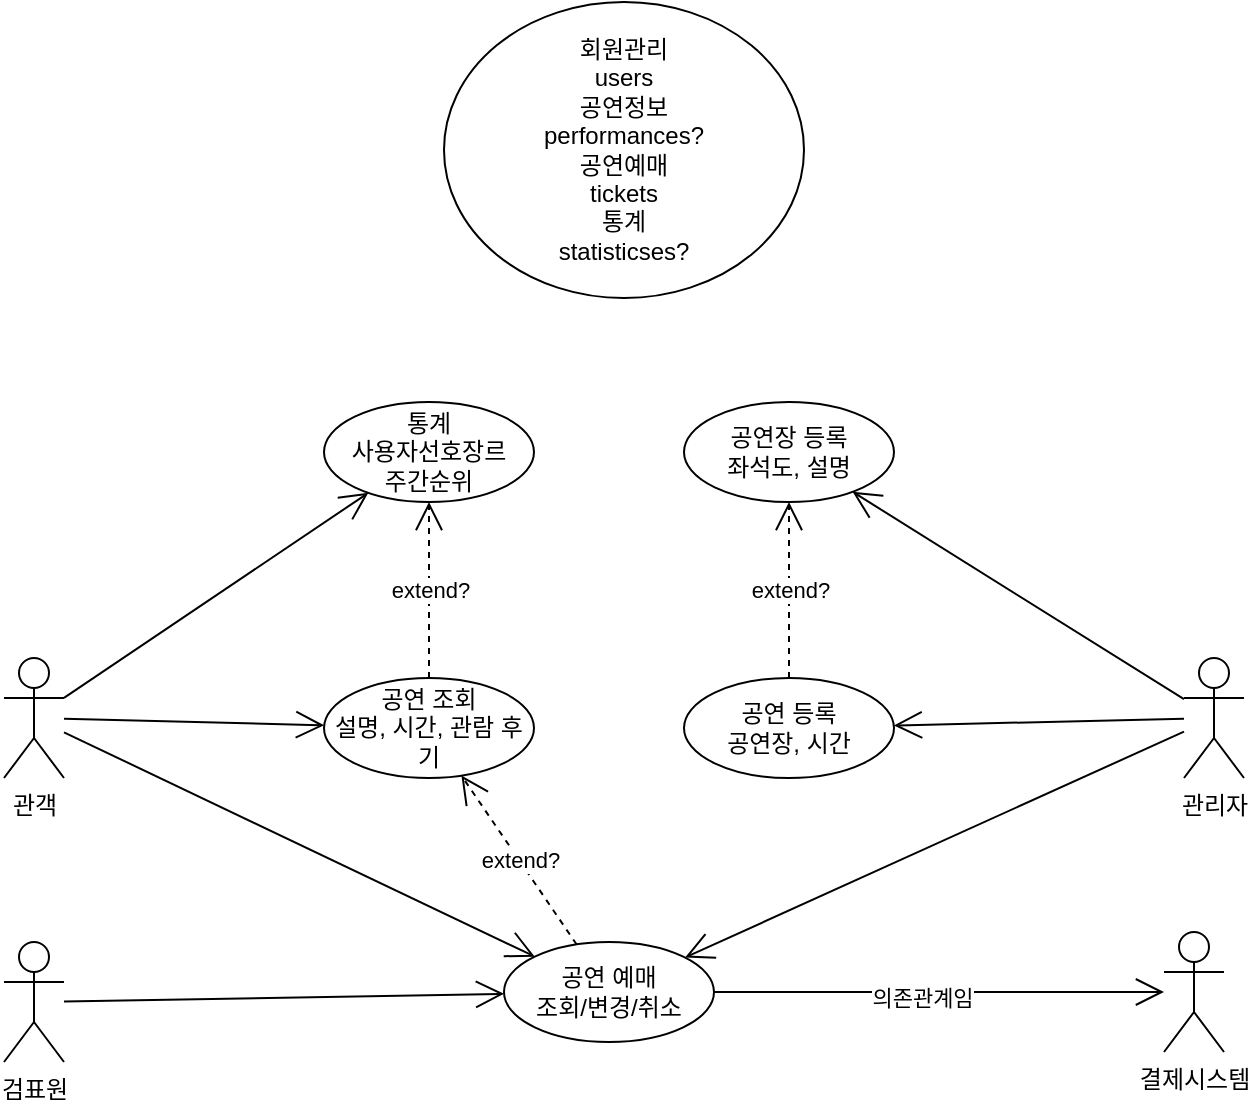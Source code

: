 <mxfile version="19.0.1" type="github" pages="2">
  <diagram id="mqK4kMpAI8Hw3ujEgYIB" name="usecase">
    <mxGraphModel dx="1123" dy="819" grid="1" gridSize="10" guides="1" tooltips="1" connect="1" arrows="1" fold="1" page="1" pageScale="1" pageWidth="1169" pageHeight="827" math="0" shadow="0">
      <root>
        <mxCell id="0" />
        <mxCell id="1" parent="0" />
        <mxCell id="tOgcq0GgagfdtxYcJej9-1" value="관객" style="shape=umlActor;verticalLabelPosition=bottom;verticalAlign=top;html=1;outlineConnect=0;" parent="1" vertex="1">
          <mxGeometry x="200" y="398" width="30" height="60" as="geometry" />
        </mxCell>
        <mxCell id="OEuHIVzh_DNf39XRjNOx-1" value="관리자" style="shape=umlActor;verticalLabelPosition=bottom;verticalAlign=top;html=1;outlineConnect=0;" parent="1" vertex="1">
          <mxGeometry x="790" y="398" width="30" height="60" as="geometry" />
        </mxCell>
        <mxCell id="9_AkcLnm12QB7tInCQXO-1" value="공연 등록&lt;br&gt;공연장, 시간" style="ellipse;whiteSpace=wrap;html=1;verticalAlign=middle;" parent="1" vertex="1">
          <mxGeometry x="540" y="408" width="105" height="50" as="geometry" />
        </mxCell>
        <mxCell id="9_AkcLnm12QB7tInCQXO-2" value="공연장 등록&lt;br&gt;좌석도, 설명" style="ellipse;whiteSpace=wrap;html=1;verticalAlign=middle;" parent="1" vertex="1">
          <mxGeometry x="540" y="270" width="105" height="50" as="geometry" />
        </mxCell>
        <mxCell id="cjTMBxp2-w8zUOzAaKwB-1" value="공연 조회&lt;br&gt;설명, 시간, 관람 후기" style="ellipse;whiteSpace=wrap;html=1;verticalAlign=middle;" parent="1" vertex="1">
          <mxGeometry x="360" y="408" width="105" height="50" as="geometry" />
        </mxCell>
        <mxCell id="cjTMBxp2-w8zUOzAaKwB-2" value="공연 예매&lt;br&gt;조회/변경/취소" style="ellipse;whiteSpace=wrap;html=1;verticalAlign=middle;" parent="1" vertex="1">
          <mxGeometry x="450" y="540" width="105" height="50" as="geometry" />
        </mxCell>
        <mxCell id="LXiljwWNgDDm90cMRyLn-1" value="통계&lt;br&gt;사용자선호장르&lt;br&gt;주간순위" style="ellipse;whiteSpace=wrap;html=1;verticalAlign=middle;" parent="1" vertex="1">
          <mxGeometry x="360" y="270" width="105" height="50" as="geometry" />
        </mxCell>
        <mxCell id="1RQtIIMA2JgJQelL4JA_-1" value="회원관리&lt;br&gt;users&lt;br&gt;공연정보&lt;br&gt;performances?&lt;br&gt;공연예매&lt;br&gt;tickets&lt;br&gt;통계&lt;br&gt;statisticses?" style="ellipse;whiteSpace=wrap;html=1;verticalAlign=middle;" parent="1" vertex="1">
          <mxGeometry x="420" y="70" width="180" height="148" as="geometry" />
        </mxCell>
        <mxCell id="1RQtIIMA2JgJQelL4JA_-3" value="extend?" style="endArrow=open;endSize=12;dashed=1;html=1;rounded=0;verticalAlign=middle;" parent="1" source="9_AkcLnm12QB7tInCQXO-1" target="9_AkcLnm12QB7tInCQXO-2" edge="1">
          <mxGeometry width="160" relative="1" as="geometry">
            <mxPoint x="570" y="523" as="sourcePoint" />
            <mxPoint x="730" y="523" as="targetPoint" />
          </mxGeometry>
        </mxCell>
        <mxCell id="1RQtIIMA2JgJQelL4JA_-7" value="" style="endArrow=open;endFill=1;endSize=12;html=1;rounded=0;verticalAlign=middle;" parent="1" source="OEuHIVzh_DNf39XRjNOx-1" target="9_AkcLnm12QB7tInCQXO-2" edge="1">
          <mxGeometry width="160" relative="1" as="geometry">
            <mxPoint x="539" y="520" as="sourcePoint" />
            <mxPoint x="699" y="520" as="targetPoint" />
          </mxGeometry>
        </mxCell>
        <mxCell id="1RQtIIMA2JgJQelL4JA_-8" value="" style="endArrow=open;endFill=1;endSize=12;html=1;rounded=0;verticalAlign=middle;" parent="1" source="OEuHIVzh_DNf39XRjNOx-1" target="9_AkcLnm12QB7tInCQXO-1" edge="1">
          <mxGeometry width="160" relative="1" as="geometry">
            <mxPoint x="909" y="561.361" as="sourcePoint" />
            <mxPoint x="769.95" y="500.002" as="targetPoint" />
          </mxGeometry>
        </mxCell>
        <mxCell id="1RQtIIMA2JgJQelL4JA_-9" value="extend?" style="endArrow=open;endSize=12;dashed=1;html=1;rounded=0;verticalAlign=middle;" parent="1" source="cjTMBxp2-w8zUOzAaKwB-2" target="cjTMBxp2-w8zUOzAaKwB-1" edge="1">
          <mxGeometry width="160" relative="1" as="geometry">
            <mxPoint x="582.5" y="550" as="sourcePoint" />
            <mxPoint x="582.5" y="440" as="targetPoint" />
          </mxGeometry>
        </mxCell>
        <mxCell id="1RQtIIMA2JgJQelL4JA_-10" value="" style="endArrow=open;endFill=1;endSize=12;html=1;rounded=0;verticalAlign=middle;" parent="1" source="tOgcq0GgagfdtxYcJej9-1" target="cjTMBxp2-w8zUOzAaKwB-1" edge="1">
          <mxGeometry width="160" relative="1" as="geometry">
            <mxPoint x="298.16" y="372.157" as="sourcePoint" />
            <mxPoint x="150.001" y="310.004" as="targetPoint" />
          </mxGeometry>
        </mxCell>
        <mxCell id="1RQtIIMA2JgJQelL4JA_-11" value="" style="endArrow=open;endFill=1;endSize=12;html=1;rounded=0;verticalAlign=middle;" parent="1" source="tOgcq0GgagfdtxYcJej9-1" target="cjTMBxp2-w8zUOzAaKwB-2" edge="1">
          <mxGeometry width="160" relative="1" as="geometry">
            <mxPoint x="250" y="474.804" as="sourcePoint" />
            <mxPoint x="380.095" y="429.74" as="targetPoint" />
          </mxGeometry>
        </mxCell>
        <mxCell id="1RQtIIMA2JgJQelL4JA_-12" value="extend?" style="endArrow=open;endSize=12;dashed=1;html=1;rounded=0;verticalAlign=middle;" parent="1" source="cjTMBxp2-w8zUOzAaKwB-1" target="LXiljwWNgDDm90cMRyLn-1" edge="1">
          <mxGeometry width="160" relative="1" as="geometry">
            <mxPoint x="422.5" y="550" as="sourcePoint" />
            <mxPoint x="422.5" y="440" as="targetPoint" />
          </mxGeometry>
        </mxCell>
        <mxCell id="IFXb_T232woT5W2AGb7N-1" value="" style="endArrow=open;endFill=1;endSize=12;html=1;rounded=0;verticalAlign=middle;" parent="1" source="tOgcq0GgagfdtxYcJej9-1" target="LXiljwWNgDDm90cMRyLn-1" edge="1">
          <mxGeometry width="160" relative="1" as="geometry">
            <mxPoint x="250" y="474.804" as="sourcePoint" />
            <mxPoint x="380.095" y="429.74" as="targetPoint" />
          </mxGeometry>
        </mxCell>
        <mxCell id="IFXb_T232woT5W2AGb7N-2" value="" style="endArrow=open;endFill=1;endSize=12;html=1;rounded=0;verticalAlign=middle;" parent="1" source="OEuHIVzh_DNf39XRjNOx-1" target="cjTMBxp2-w8zUOzAaKwB-2" edge="1">
          <mxGeometry width="160" relative="1" as="geometry">
            <mxPoint x="800" y="475.415" as="sourcePoint" />
            <mxPoint x="646.642" y="428.534" as="targetPoint" />
          </mxGeometry>
        </mxCell>
        <mxCell id="1_mIp76XoMTYMMlnuhH1-1" value="결제시스템" style="shape=umlActor;verticalLabelPosition=bottom;verticalAlign=top;html=1;" vertex="1" parent="1">
          <mxGeometry x="780" y="535" width="30" height="60" as="geometry" />
        </mxCell>
        <mxCell id="1_mIp76XoMTYMMlnuhH1-2" value="" style="endArrow=open;endFill=1;endSize=12;html=1;rounded=0;verticalAlign=middle;" edge="1" parent="1" source="cjTMBxp2-w8zUOzAaKwB-2" target="1_mIp76XoMTYMMlnuhH1-1">
          <mxGeometry width="160" relative="1" as="geometry">
            <mxPoint x="600.1" y="620.003" as="sourcePoint" />
            <mxPoint x="819.999" y="695.259" as="targetPoint" />
          </mxGeometry>
        </mxCell>
        <mxCell id="1_mIp76XoMTYMMlnuhH1-3" value="의존관계임" style="edgeLabel;html=1;align=center;verticalAlign=middle;resizable=0;points=[];" vertex="1" connectable="0" parent="1_mIp76XoMTYMMlnuhH1-2">
          <mxGeometry x="-0.076" y="-3" relative="1" as="geometry">
            <mxPoint as="offset" />
          </mxGeometry>
        </mxCell>
        <mxCell id="1_mIp76XoMTYMMlnuhH1-4" value="검표원" style="shape=umlActor;verticalLabelPosition=bottom;verticalAlign=top;html=1;outlineConnect=0;" vertex="1" parent="1">
          <mxGeometry x="200" y="540" width="30" height="60" as="geometry" />
        </mxCell>
        <mxCell id="1_mIp76XoMTYMMlnuhH1-5" value="" style="endArrow=open;endFill=1;endSize=12;html=1;rounded=0;verticalAlign=middle;" edge="1" parent="1" source="1_mIp76XoMTYMMlnuhH1-4" target="cjTMBxp2-w8zUOzAaKwB-2">
          <mxGeometry width="160" relative="1" as="geometry">
            <mxPoint x="240" y="445.146" as="sourcePoint" />
            <mxPoint x="475.422" y="557.301" as="targetPoint" />
          </mxGeometry>
        </mxCell>
      </root>
    </mxGraphModel>
  </diagram>
  <diagram name="usecase2" id="K6epHLBiM-Ys8TJI44Jy">
    <mxGraphModel dx="1209" dy="882" grid="1" gridSize="10" guides="1" tooltips="1" connect="1" arrows="1" fold="1" page="1" pageScale="1" pageWidth="1169" pageHeight="827" math="0" shadow="0">
      <root>
        <mxCell id="ccDAl2KC0UJpjmI0Pp02-0" />
        <mxCell id="ccDAl2KC0UJpjmI0Pp02-1" parent="ccDAl2KC0UJpjmI0Pp02-0" />
        <mxCell id="uMjWsp9wk_qZjeEfq1Hw-11" value="" style="group" vertex="1" connectable="0" parent="ccDAl2KC0UJpjmI0Pp02-1">
          <mxGeometry x="420" y="293.5" width="210" height="120" as="geometry" />
        </mxCell>
        <mxCell id="uMjWsp9wk_qZjeEfq1Hw-6" value="program" style="shape=folder;fontStyle=1;spacingTop=10;tabWidth=40;tabHeight=14;tabPosition=left;html=1;" vertex="1" parent="uMjWsp9wk_qZjeEfq1Hw-11">
          <mxGeometry width="210" height="120" as="geometry" />
        </mxCell>
        <mxCell id="fR6CF-t2l3BCQe7vOtbq-4" value="" style="group" vertex="1" connectable="0" parent="uMjWsp9wk_qZjeEfq1Hw-11">
          <mxGeometry x="5" y="30" width="195" height="80" as="geometry" />
        </mxCell>
        <mxCell id="uMjWsp9wk_qZjeEfq1Hw-8" value="공연 목록" style="ellipse;whiteSpace=wrap;html=1;verticalAlign=middle;" vertex="1" parent="fR6CF-t2l3BCQe7vOtbq-4">
          <mxGeometry width="80" height="30" as="geometry" />
        </mxCell>
        <mxCell id="uMjWsp9wk_qZjeEfq1Hw-9" value="공연 상세정보" style="ellipse;whiteSpace=wrap;html=1;verticalAlign=middle;" vertex="1" parent="fR6CF-t2l3BCQe7vOtbq-4">
          <mxGeometry x="115" width="80" height="30" as="geometry" />
        </mxCell>
        <mxCell id="uMjWsp9wk_qZjeEfq1Hw-10" value="관람평" style="ellipse;whiteSpace=wrap;html=1;verticalAlign=middle;" vertex="1" parent="fR6CF-t2l3BCQe7vOtbq-4">
          <mxGeometry y="50" width="80" height="30" as="geometry" />
        </mxCell>
        <mxCell id="fR6CF-t2l3BCQe7vOtbq-3" value="공연 등록&lt;br&gt;공연장/시간" style="ellipse;whiteSpace=wrap;html=1;verticalAlign=middle;" vertex="1" parent="fR6CF-t2l3BCQe7vOtbq-4">
          <mxGeometry x="115" y="50" width="80" height="30" as="geometry" />
        </mxCell>
        <mxCell id="uMjWsp9wk_qZjeEfq1Hw-17" value="" style="group" vertex="1" connectable="0" parent="ccDAl2KC0UJpjmI0Pp02-1">
          <mxGeometry x="700" y="60" width="210" height="120" as="geometry" />
        </mxCell>
        <mxCell id="uMjWsp9wk_qZjeEfq1Hw-18" value="공연장" style="shape=folder;fontStyle=1;spacingTop=10;tabWidth=40;tabHeight=14;tabPosition=left;html=1;" vertex="1" parent="uMjWsp9wk_qZjeEfq1Hw-17">
          <mxGeometry width="210" height="120" as="geometry" />
        </mxCell>
        <mxCell id="uMjWsp9wk_qZjeEfq1Hw-19" value="생성&lt;br&gt;정보/좌석도" style="ellipse;whiteSpace=wrap;html=1;verticalAlign=middle;" vertex="1" parent="uMjWsp9wk_qZjeEfq1Hw-17">
          <mxGeometry x="5" y="30" width="80" height="30" as="geometry" />
        </mxCell>
        <mxCell id="uMjWsp9wk_qZjeEfq1Hw-20" value="변경" style="ellipse;whiteSpace=wrap;html=1;verticalAlign=middle;" vertex="1" parent="uMjWsp9wk_qZjeEfq1Hw-17">
          <mxGeometry x="120" y="30" width="80" height="30" as="geometry" />
        </mxCell>
        <mxCell id="uMjWsp9wk_qZjeEfq1Hw-21" value="삭제" style="ellipse;whiteSpace=wrap;html=1;verticalAlign=middle;" vertex="1" parent="uMjWsp9wk_qZjeEfq1Hw-17">
          <mxGeometry x="120" y="80" width="80" height="30" as="geometry" />
        </mxCell>
        <mxCell id="fR6CF-t2l3BCQe7vOtbq-0" value="조회" style="ellipse;whiteSpace=wrap;html=1;verticalAlign=middle;" vertex="1" parent="uMjWsp9wk_qZjeEfq1Hw-17">
          <mxGeometry x="5" y="80" width="80" height="30" as="geometry" />
        </mxCell>
        <mxCell id="uMjWsp9wk_qZjeEfq1Hw-5" value="" style="group" vertex="1" connectable="0" parent="ccDAl2KC0UJpjmI0Pp02-1">
          <mxGeometry x="500" y="600" width="210" height="120" as="geometry" />
        </mxCell>
        <mxCell id="uMjWsp9wk_qZjeEfq1Hw-0" value="reservation" style="shape=folder;fontStyle=1;spacingTop=10;tabWidth=40;tabHeight=14;tabPosition=left;html=1;" vertex="1" parent="uMjWsp9wk_qZjeEfq1Hw-5">
          <mxGeometry width="210" height="120" as="geometry" />
        </mxCell>
        <mxCell id="uMjWsp9wk_qZjeEfq1Hw-1" value="예매" style="ellipse;whiteSpace=wrap;html=1;verticalAlign=middle;" vertex="1" parent="uMjWsp9wk_qZjeEfq1Hw-5">
          <mxGeometry x="10" y="30" width="80" height="30" as="geometry" />
        </mxCell>
        <mxCell id="uMjWsp9wk_qZjeEfq1Hw-2" value="조회" style="ellipse;whiteSpace=wrap;html=1;verticalAlign=middle;" vertex="1" parent="uMjWsp9wk_qZjeEfq1Hw-5">
          <mxGeometry x="10" y="70" width="80" height="30" as="geometry" />
        </mxCell>
        <mxCell id="uMjWsp9wk_qZjeEfq1Hw-3" value="취소" style="ellipse;whiteSpace=wrap;html=1;verticalAlign=middle;" vertex="1" parent="uMjWsp9wk_qZjeEfq1Hw-5">
          <mxGeometry x="115" y="30" width="80" height="30" as="geometry" />
        </mxCell>
        <mxCell id="uMjWsp9wk_qZjeEfq1Hw-4" value="변경" style="ellipse;whiteSpace=wrap;html=1;verticalAlign=middle;" vertex="1" parent="uMjWsp9wk_qZjeEfq1Hw-5">
          <mxGeometry x="115" y="70" width="80" height="30" as="geometry" />
        </mxCell>
        <mxCell id="ccDAl2KC0UJpjmI0Pp02-2" value="관객" style="shape=umlActor;verticalLabelPosition=bottom;verticalAlign=top;html=1;outlineConnect=0;" vertex="1" parent="ccDAl2KC0UJpjmI0Pp02-1">
          <mxGeometry x="130" y="340" width="30" height="60" as="geometry" />
        </mxCell>
        <mxCell id="ccDAl2KC0UJpjmI0Pp02-3" value="관리자" style="shape=umlActor;verticalLabelPosition=bottom;verticalAlign=top;html=1;outlineConnect=0;" vertex="1" parent="ccDAl2KC0UJpjmI0Pp02-1">
          <mxGeometry x="960" y="340" width="30" height="60" as="geometry" />
        </mxCell>
        <mxCell id="ccDAl2KC0UJpjmI0Pp02-10" value="extend?" style="endArrow=open;endSize=12;dashed=1;html=1;rounded=0;verticalAlign=middle;" edge="1" parent="ccDAl2KC0UJpjmI0Pp02-1" source="uMjWsp9wk_qZjeEfq1Hw-6" target="fR6CF-t2l3BCQe7vOtbq-0">
          <mxGeometry width="160" relative="1" as="geometry">
            <mxPoint x="690" y="413" as="sourcePoint" />
            <mxPoint x="850" y="413" as="targetPoint" />
          </mxGeometry>
        </mxCell>
        <mxCell id="ccDAl2KC0UJpjmI0Pp02-11" value="" style="endArrow=open;endFill=1;endSize=12;html=1;rounded=0;verticalAlign=middle;" edge="1" parent="ccDAl2KC0UJpjmI0Pp02-1" source="ccDAl2KC0UJpjmI0Pp02-3" target="uMjWsp9wk_qZjeEfq1Hw-18">
          <mxGeometry width="160" relative="1" as="geometry">
            <mxPoint x="659" y="410" as="sourcePoint" />
            <mxPoint x="819" y="410" as="targetPoint" />
          </mxGeometry>
        </mxCell>
        <mxCell id="ccDAl2KC0UJpjmI0Pp02-12" value="" style="endArrow=open;endFill=1;endSize=12;html=1;rounded=0;verticalAlign=middle;" edge="1" parent="ccDAl2KC0UJpjmI0Pp02-1" source="ccDAl2KC0UJpjmI0Pp02-3" target="fR6CF-t2l3BCQe7vOtbq-3">
          <mxGeometry width="160" relative="1" as="geometry">
            <mxPoint x="1029" y="451.361" as="sourcePoint" />
            <mxPoint x="690" y="440" as="targetPoint" />
          </mxGeometry>
        </mxCell>
        <mxCell id="ccDAl2KC0UJpjmI0Pp02-13" value="extend?" style="endArrow=open;endSize=12;dashed=1;html=1;rounded=0;verticalAlign=middle;" edge="1" parent="ccDAl2KC0UJpjmI0Pp02-1" source="uMjWsp9wk_qZjeEfq1Hw-1" target="uMjWsp9wk_qZjeEfq1Hw-6">
          <mxGeometry width="160" relative="1" as="geometry">
            <mxPoint x="450" y="630" as="sourcePoint" />
            <mxPoint x="582.5" y="440" as="targetPoint" />
          </mxGeometry>
        </mxCell>
        <mxCell id="ccDAl2KC0UJpjmI0Pp02-14" value="" style="endArrow=open;endFill=1;endSize=12;html=1;rounded=0;verticalAlign=middle;" edge="1" parent="ccDAl2KC0UJpjmI0Pp02-1" source="ccDAl2KC0UJpjmI0Pp02-2" target="uMjWsp9wk_qZjeEfq1Hw-6">
          <mxGeometry width="160" relative="1" as="geometry">
            <mxPoint x="200.66" y="252.157" as="sourcePoint" />
            <mxPoint x="52.501" y="190.004" as="targetPoint" />
          </mxGeometry>
        </mxCell>
        <mxCell id="ccDAl2KC0UJpjmI0Pp02-15" value="" style="endArrow=open;endFill=1;endSize=12;html=1;rounded=0;verticalAlign=middle;" edge="1" parent="ccDAl2KC0UJpjmI0Pp02-1" source="ccDAl2KC0UJpjmI0Pp02-2" target="uMjWsp9wk_qZjeEfq1Hw-0">
          <mxGeometry width="160" relative="1" as="geometry">
            <mxPoint x="250" y="474.804" as="sourcePoint" />
            <mxPoint x="380.095" y="429.74" as="targetPoint" />
          </mxGeometry>
        </mxCell>
        <mxCell id="ccDAl2KC0UJpjmI0Pp02-16" value="extend?" style="endArrow=open;endSize=12;dashed=1;html=1;rounded=0;verticalAlign=middle;" edge="1" parent="ccDAl2KC0UJpjmI0Pp02-1" source="uMjWsp9wk_qZjeEfq1Hw-8" target="uMjWsp9wk_qZjeEfq1Hw-13">
          <mxGeometry width="160" relative="1" as="geometry">
            <mxPoint x="325" y="430" as="sourcePoint" />
            <mxPoint x="325" y="320" as="targetPoint" />
          </mxGeometry>
        </mxCell>
        <mxCell id="ccDAl2KC0UJpjmI0Pp02-17" value="" style="endArrow=open;endFill=1;endSize=12;html=1;rounded=0;verticalAlign=middle;" edge="1" parent="ccDAl2KC0UJpjmI0Pp02-1" source="ccDAl2KC0UJpjmI0Pp02-2" target="uMjWsp9wk_qZjeEfq1Hw-13">
          <mxGeometry width="160" relative="1" as="geometry">
            <mxPoint x="152.5" y="354.804" as="sourcePoint" />
            <mxPoint x="282.595" y="309.74" as="targetPoint" />
          </mxGeometry>
        </mxCell>
        <mxCell id="ccDAl2KC0UJpjmI0Pp02-18" value="" style="endArrow=open;endFill=1;endSize=12;html=1;rounded=0;verticalAlign=middle;" edge="1" parent="ccDAl2KC0UJpjmI0Pp02-1" source="ccDAl2KC0UJpjmI0Pp02-3" target="uMjWsp9wk_qZjeEfq1Hw-0">
          <mxGeometry width="160" relative="1" as="geometry">
            <mxPoint x="800" y="475.415" as="sourcePoint" />
            <mxPoint x="646.642" y="428.534" as="targetPoint" />
          </mxGeometry>
        </mxCell>
        <mxCell id="ccDAl2KC0UJpjmI0Pp02-19" value="결제시스템" style="shape=umlActor;verticalLabelPosition=bottom;verticalAlign=top;html=1;" vertex="1" parent="ccDAl2KC0UJpjmI0Pp02-1">
          <mxGeometry x="970" y="630" width="30" height="60" as="geometry" />
        </mxCell>
        <mxCell id="ccDAl2KC0UJpjmI0Pp02-20" value="" style="endArrow=open;endFill=1;endSize=12;html=1;rounded=0;verticalAlign=middle;" edge="1" parent="ccDAl2KC0UJpjmI0Pp02-1" source="uMjWsp9wk_qZjeEfq1Hw-0" target="ccDAl2KC0UJpjmI0Pp02-19">
          <mxGeometry width="160" relative="1" as="geometry">
            <mxPoint x="600.1" y="620.003" as="sourcePoint" />
            <mxPoint x="819.999" y="695.259" as="targetPoint" />
          </mxGeometry>
        </mxCell>
        <mxCell id="ccDAl2KC0UJpjmI0Pp02-21" value="use" style="edgeLabel;html=1;align=center;verticalAlign=middle;resizable=0;points=[];" vertex="1" connectable="0" parent="ccDAl2KC0UJpjmI0Pp02-20">
          <mxGeometry x="-0.076" y="-3" relative="1" as="geometry">
            <mxPoint as="offset" />
          </mxGeometry>
        </mxCell>
        <mxCell id="ccDAl2KC0UJpjmI0Pp02-22" value="검표원" style="shape=umlActor;verticalLabelPosition=bottom;verticalAlign=top;html=1;outlineConnect=0;" vertex="1" parent="ccDAl2KC0UJpjmI0Pp02-1">
          <mxGeometry x="147.5" y="630" width="30" height="60" as="geometry" />
        </mxCell>
        <mxCell id="ccDAl2KC0UJpjmI0Pp02-23" value="" style="endArrow=open;endFill=1;endSize=12;html=1;rounded=0;verticalAlign=middle;" edge="1" parent="ccDAl2KC0UJpjmI0Pp02-1" source="ccDAl2KC0UJpjmI0Pp02-22" target="uMjWsp9wk_qZjeEfq1Hw-0">
          <mxGeometry width="160" relative="1" as="geometry">
            <mxPoint x="240" y="445.146" as="sourcePoint" />
            <mxPoint x="475.422" y="557.301" as="targetPoint" />
          </mxGeometry>
        </mxCell>
        <mxCell id="uMjWsp9wk_qZjeEfq1Hw-12" value="" style="group" vertex="1" connectable="0" parent="ccDAl2KC0UJpjmI0Pp02-1">
          <mxGeometry x="290" y="50" width="210" height="120" as="geometry" />
        </mxCell>
        <mxCell id="uMjWsp9wk_qZjeEfq1Hw-13" value="statistices" style="shape=folder;fontStyle=1;spacingTop=10;tabWidth=40;tabHeight=14;tabPosition=left;html=1;" vertex="1" parent="uMjWsp9wk_qZjeEfq1Hw-12">
          <mxGeometry width="210" height="120" as="geometry" />
        </mxCell>
        <mxCell id="uMjWsp9wk_qZjeEfq1Hw-14" value="주간순위" style="ellipse;whiteSpace=wrap;html=1;verticalAlign=middle;" vertex="1" parent="uMjWsp9wk_qZjeEfq1Hw-12">
          <mxGeometry x="5" y="30" width="80" height="30" as="geometry" />
        </mxCell>
        <mxCell id="uMjWsp9wk_qZjeEfq1Hw-15" value="사용자선호장르" style="ellipse;whiteSpace=wrap;html=1;verticalAlign=middle;" vertex="1" parent="uMjWsp9wk_qZjeEfq1Hw-12">
          <mxGeometry x="120" y="30" width="80" height="30" as="geometry" />
        </mxCell>
        <mxCell id="fR6CF-t2l3BCQe7vOtbq-1" value="" style="endArrow=open;endSize=12;dashed=1;html=1;rounded=0;verticalAlign=middle;" edge="1" parent="ccDAl2KC0UJpjmI0Pp02-1" source="uMjWsp9wk_qZjeEfq1Hw-1" target="fR6CF-t2l3BCQe7vOtbq-0">
          <mxGeometry width="160" relative="1" as="geometry">
            <mxPoint x="630" y="550" as="sourcePoint" />
            <mxPoint x="503.0" y="400" as="targetPoint" />
            <Array as="points">
              <mxPoint x="850" y="420" />
            </Array>
          </mxGeometry>
        </mxCell>
      </root>
    </mxGraphModel>
  </diagram>
</mxfile>
